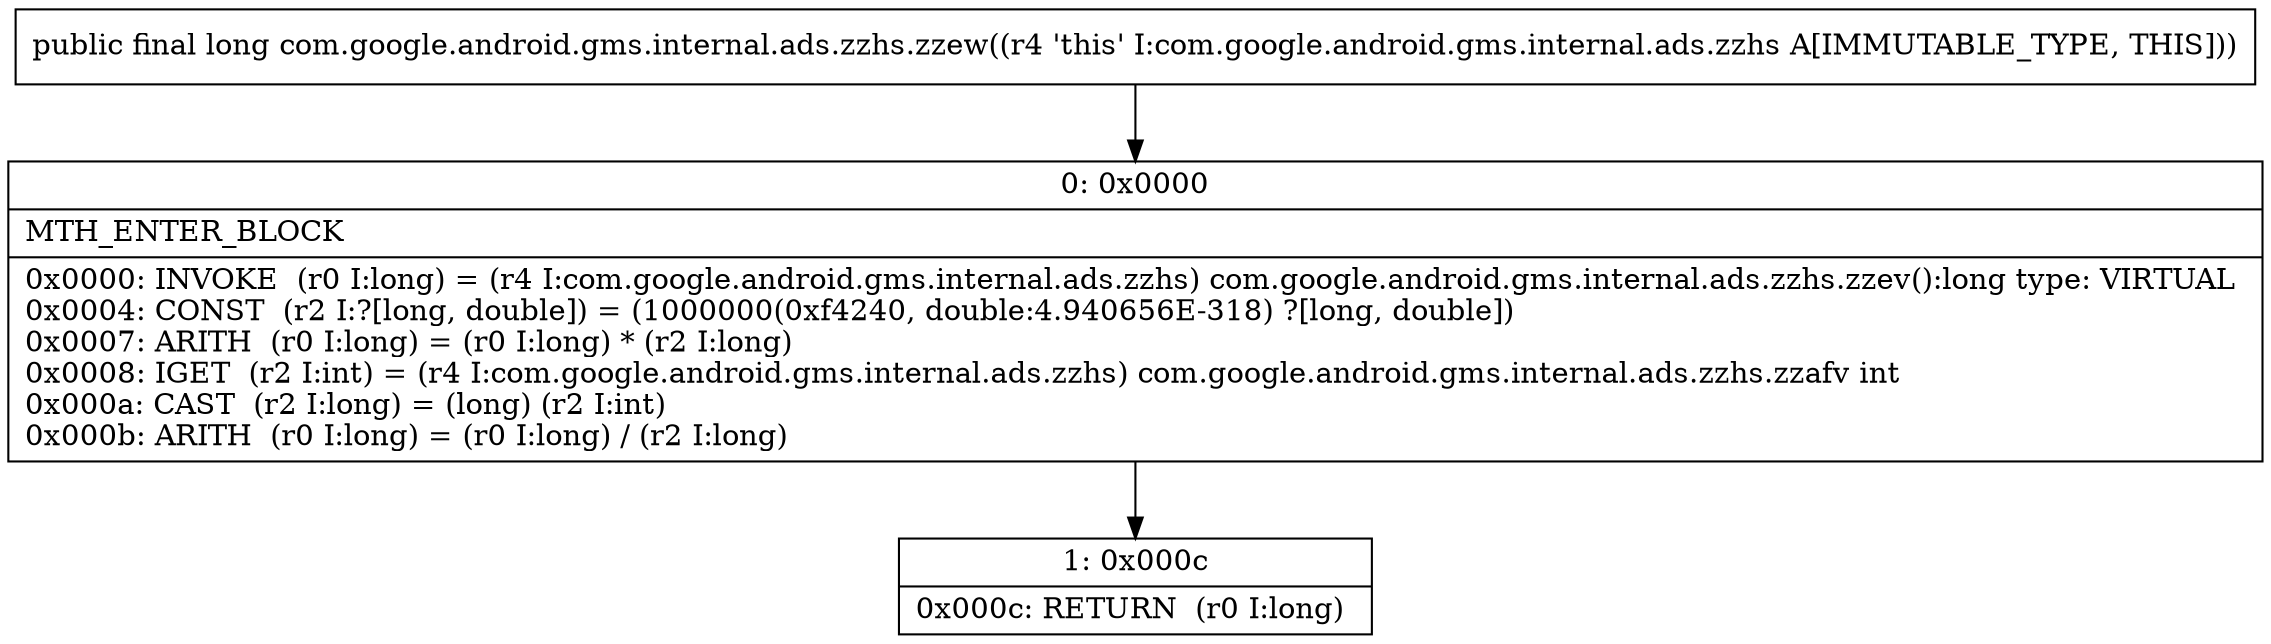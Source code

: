 digraph "CFG forcom.google.android.gms.internal.ads.zzhs.zzew()J" {
Node_0 [shape=record,label="{0\:\ 0x0000|MTH_ENTER_BLOCK\l|0x0000: INVOKE  (r0 I:long) = (r4 I:com.google.android.gms.internal.ads.zzhs) com.google.android.gms.internal.ads.zzhs.zzev():long type: VIRTUAL \l0x0004: CONST  (r2 I:?[long, double]) = (1000000(0xf4240, double:4.940656E\-318) ?[long, double]) \l0x0007: ARITH  (r0 I:long) = (r0 I:long) * (r2 I:long) \l0x0008: IGET  (r2 I:int) = (r4 I:com.google.android.gms.internal.ads.zzhs) com.google.android.gms.internal.ads.zzhs.zzafv int \l0x000a: CAST  (r2 I:long) = (long) (r2 I:int) \l0x000b: ARITH  (r0 I:long) = (r0 I:long) \/ (r2 I:long) \l}"];
Node_1 [shape=record,label="{1\:\ 0x000c|0x000c: RETURN  (r0 I:long) \l}"];
MethodNode[shape=record,label="{public final long com.google.android.gms.internal.ads.zzhs.zzew((r4 'this' I:com.google.android.gms.internal.ads.zzhs A[IMMUTABLE_TYPE, THIS])) }"];
MethodNode -> Node_0;
Node_0 -> Node_1;
}


